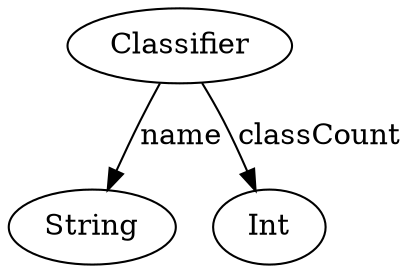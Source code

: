digraph {
    classifier[label=Classifier class="product,disabled"]
    classifier_name[label=String class="disabled"]
    classifier_classCount[label=Int class="disabled"]

    classifier -> classifier_name[label=name]
    classifier -> classifier_classCount[label=classCount class="disabled"]
}
